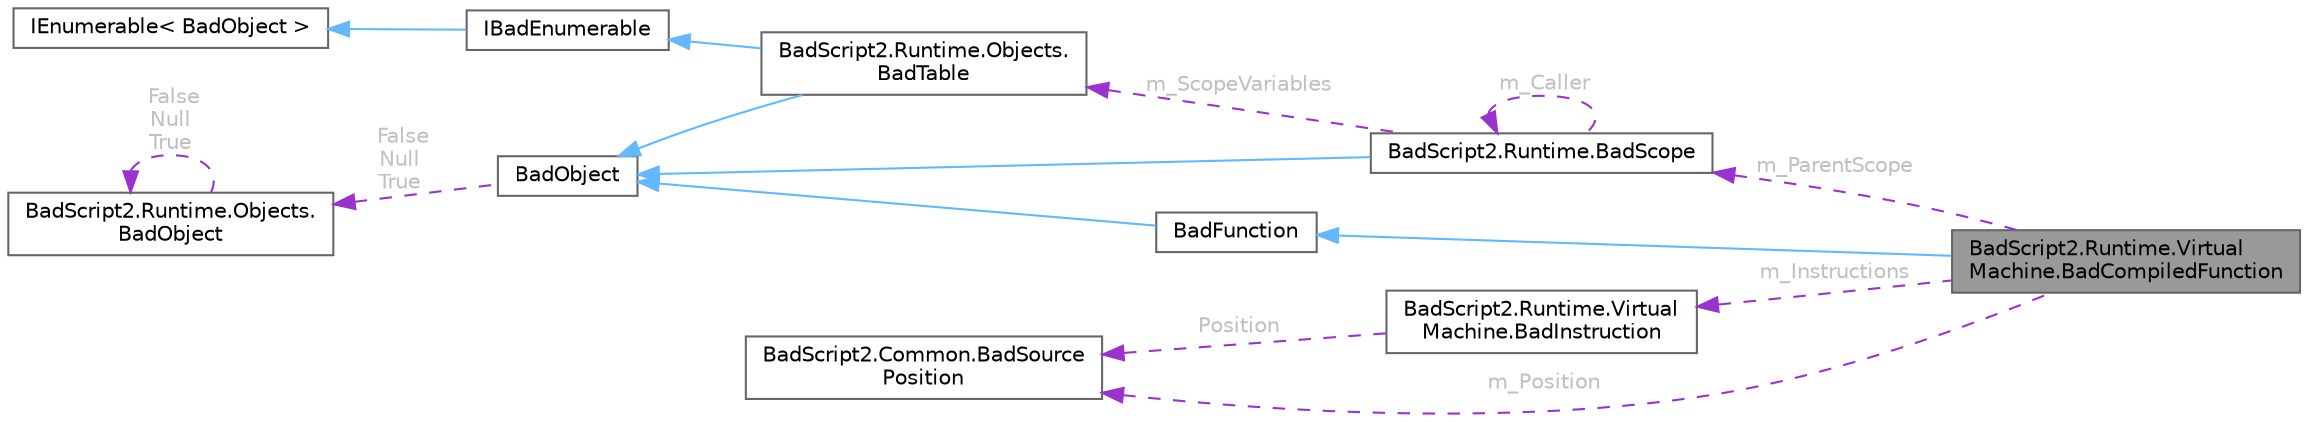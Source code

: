 digraph "BadScript2.Runtime.VirtualMachine.BadCompiledFunction"
{
 // LATEX_PDF_SIZE
  bgcolor="transparent";
  edge [fontname=Helvetica,fontsize=10,labelfontname=Helvetica,labelfontsize=10];
  node [fontname=Helvetica,fontsize=10,shape=box,height=0.2,width=0.4];
  rankdir="LR";
  Node1 [id="Node000001",label="BadScript2.Runtime.Virtual\lMachine.BadCompiledFunction",height=0.2,width=0.4,color="gray40", fillcolor="grey60", style="filled", fontcolor="black",tooltip=" "];
  Node2 -> Node1 [id="edge1_Node000001_Node000002",dir="back",color="steelblue1",style="solid",tooltip=" "];
  Node2 [id="Node000002",label="BadFunction",height=0.2,width=0.4,color="gray40", fillcolor="white", style="filled",URL="$class_bad_script2_1_1_runtime_1_1_objects_1_1_functions_1_1_bad_function.html",tooltip="Implements a function that can be called from the script."];
  Node3 -> Node2 [id="edge2_Node000002_Node000003",dir="back",color="steelblue1",style="solid",tooltip=" "];
  Node3 [id="Node000003",label="BadObject",height=0.2,width=0.4,color="gray40", fillcolor="white", style="filled",URL="$class_bad_script2_1_1_runtime_1_1_objects_1_1_bad_object.html",tooltip=" "];
  Node4 -> Node3 [id="edge3_Node000003_Node000004",dir="back",color="darkorchid3",style="dashed",tooltip=" ",label=" False\nNull\nTrue",fontcolor="grey" ];
  Node4 [id="Node000004",label="BadScript2.Runtime.Objects.\lBadObject",height=0.2,width=0.4,color="gray40", fillcolor="white", style="filled",URL="$class_bad_script2_1_1_runtime_1_1_objects_1_1_bad_object.html",tooltip=" "];
  Node4 -> Node4 [id="edge4_Node000004_Node000004",dir="back",color="darkorchid3",style="dashed",tooltip=" ",label=" False\nNull\nTrue",fontcolor="grey" ];
  Node5 -> Node1 [id="edge5_Node000001_Node000005",dir="back",color="darkorchid3",style="dashed",tooltip=" ",label=" m_Instructions",fontcolor="grey" ];
  Node5 [id="Node000005",label="BadScript2.Runtime.Virtual\lMachine.BadInstruction",height=0.2,width=0.4,color="gray40", fillcolor="white", style="filled",URL="$struct_bad_script2_1_1_runtime_1_1_virtual_machine_1_1_bad_instruction.html",tooltip=" "];
  Node6 -> Node5 [id="edge6_Node000005_Node000006",dir="back",color="darkorchid3",style="dashed",tooltip=" ",label=" Position",fontcolor="grey" ];
  Node6 [id="Node000006",label="BadScript2.Common.BadSource\lPosition",height=0.2,width=0.4,color="gray40", fillcolor="white", style="filled",URL="$class_bad_script2_1_1_common_1_1_bad_source_position.html",tooltip="Describes a specific position inside a source file."];
  Node7 -> Node1 [id="edge7_Node000001_Node000007",dir="back",color="darkorchid3",style="dashed",tooltip=" ",label=" m_ParentScope",fontcolor="grey" ];
  Node7 [id="Node000007",label="BadScript2.Runtime.BadScope",height=0.2,width=0.4,color="gray40", fillcolor="white", style="filled",URL="$class_bad_script2_1_1_runtime_1_1_bad_scope.html",tooltip="Implements the Scope for the Script Engine."];
  Node3 -> Node7 [id="edge8_Node000007_Node000003",dir="back",color="steelblue1",style="solid",tooltip=" "];
  Node7 -> Node7 [id="edge9_Node000007_Node000007",dir="back",color="darkorchid3",style="dashed",tooltip=" ",label=" m_Caller",fontcolor="grey" ];
  Node8 -> Node7 [id="edge10_Node000007_Node000008",dir="back",color="darkorchid3",style="dashed",tooltip=" ",label=" m_ScopeVariables",fontcolor="grey" ];
  Node8 [id="Node000008",label="BadScript2.Runtime.Objects.\lBadTable",height=0.2,width=0.4,color="gray40", fillcolor="white", style="filled",URL="$class_bad_script2_1_1_runtime_1_1_objects_1_1_bad_table.html",tooltip="Implements a Table Structure for the BadScript Language."];
  Node3 -> Node8 [id="edge11_Node000008_Node000003",dir="back",color="steelblue1",style="solid",tooltip=" "];
  Node9 -> Node8 [id="edge12_Node000008_Node000009",dir="back",color="steelblue1",style="solid",tooltip=" "];
  Node9 [id="Node000009",label="IBadEnumerable",height=0.2,width=0.4,color="gray40", fillcolor="white", style="filled",URL="$interface_bad_script2_1_1_runtime_1_1_interop_1_1_i_bad_enumerable.html",tooltip=" "];
  Node10 -> Node9 [id="edge13_Node000009_Node000010",dir="back",color="steelblue1",style="solid",tooltip=" "];
  Node10 [id="Node000010",label="IEnumerable\< BadObject \>",height=0.2,width=0.4,color="gray40", fillcolor="white", style="filled",tooltip=" "];
  Node6 -> Node1 [id="edge14_Node000001_Node000006",dir="back",color="darkorchid3",style="dashed",tooltip=" ",label=" m_Position",fontcolor="grey" ];
}
